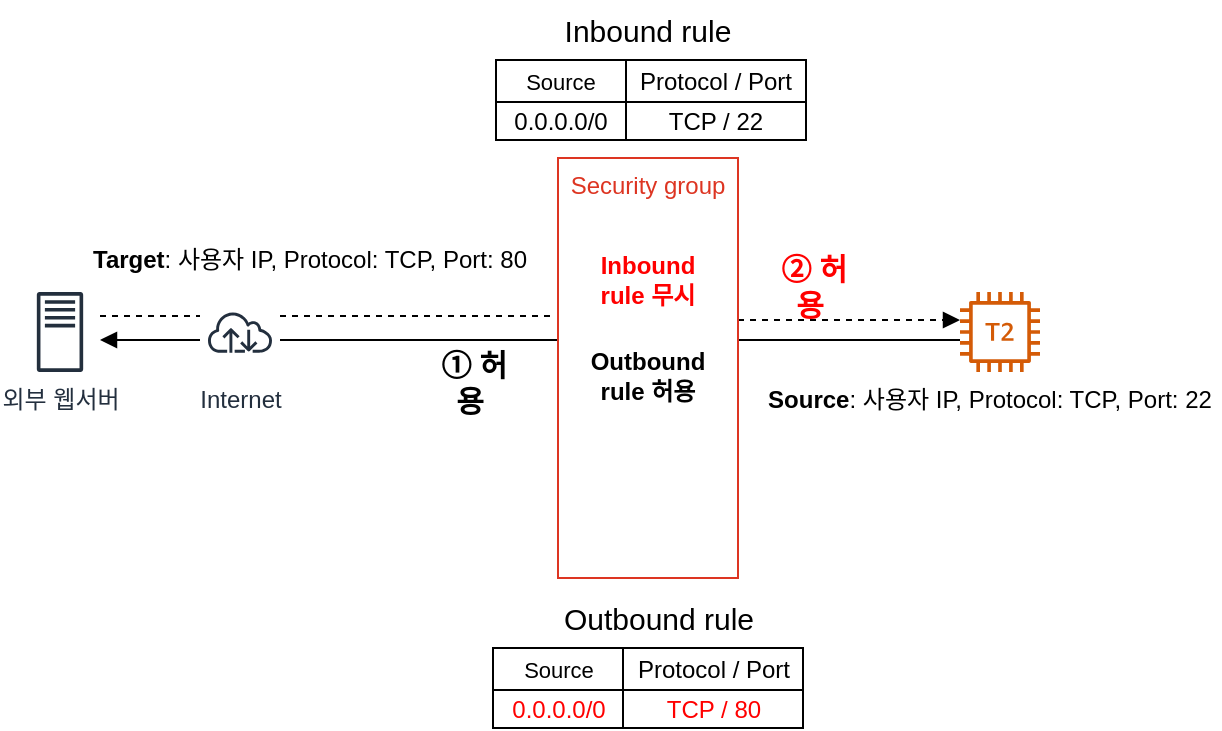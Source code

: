 <mxfile version="20.8.16" type="device"><diagram name="페이지-1" id="-DLzJYlo-71C7gW_Wc5y"><mxGraphModel dx="1114" dy="877" grid="1" gridSize="10" guides="1" tooltips="1" connect="1" arrows="1" fold="1" page="1" pageScale="1" pageWidth="827" pageHeight="1169" math="0" shadow="0"><root><mxCell id="0"/><mxCell id="1" parent="0"/><mxCell id="cS14ns8FA_Yu5pbX7tcG-1" style="edgeStyle=orthogonalEdgeStyle;rounded=0;orthogonalLoop=1;jettySize=auto;html=1;entryX=-0.022;entryY=0.424;entryDx=0;entryDy=0;entryPerimeter=0;endArrow=none;endFill=0;dashed=1;" edge="1" parent="1"><mxGeometry relative="1" as="geometry"><mxPoint x="130" y="248.04" as="sourcePoint"/><mxPoint x="357.02" y="248.04" as="targetPoint"/></mxGeometry></mxCell><mxCell id="cS14ns8FA_Yu5pbX7tcG-3" style="edgeStyle=orthogonalEdgeStyle;rounded=0;orthogonalLoop=1;jettySize=auto;html=1;endArrow=none;endFill=0;" edge="1" parent="1" source="cS14ns8FA_Yu5pbX7tcG-4" target="cS14ns8FA_Yu5pbX7tcG-7"><mxGeometry relative="1" as="geometry"><Array as="points"><mxPoint x="480" y="260"/><mxPoint x="480" y="260"/></Array></mxGeometry></mxCell><mxCell id="cS14ns8FA_Yu5pbX7tcG-4" value="" style="sketch=0;outlineConnect=0;fontColor=#232F3E;gradientColor=none;fillColor=#D45B07;strokeColor=none;dashed=0;verticalLabelPosition=bottom;verticalAlign=top;align=center;html=1;fontSize=12;fontStyle=0;aspect=fixed;pointerEvents=1;shape=mxgraph.aws4.t2_instance;" vertex="1" parent="1"><mxGeometry x="560" y="236" width="40" height="40" as="geometry"/></mxCell><mxCell id="cS14ns8FA_Yu5pbX7tcG-5" style="edgeStyle=orthogonalEdgeStyle;rounded=0;orthogonalLoop=1;jettySize=auto;html=1;endArrow=block;endFill=1;dashed=1;" edge="1" parent="1" source="cS14ns8FA_Yu5pbX7tcG-7" target="cS14ns8FA_Yu5pbX7tcG-4"><mxGeometry relative="1" as="geometry"><Array as="points"><mxPoint x="530" y="250"/><mxPoint x="530" y="250"/></Array></mxGeometry></mxCell><mxCell id="cS14ns8FA_Yu5pbX7tcG-6" style="edgeStyle=orthogonalEdgeStyle;rounded=0;orthogonalLoop=1;jettySize=auto;html=1;endArrow=block;endFill=1;" edge="1" parent="1" source="cS14ns8FA_Yu5pbX7tcG-7"><mxGeometry relative="1" as="geometry"><Array as="points"><mxPoint x="190" y="260"/><mxPoint x="190" y="260"/></Array><mxPoint x="130" y="260" as="targetPoint"/></mxGeometry></mxCell><mxCell id="cS14ns8FA_Yu5pbX7tcG-7" value="Security group" style="fillColor=none;strokeColor=#DD3522;verticalAlign=top;fontStyle=0;fontColor=#DD3522;" vertex="1" parent="1"><mxGeometry x="359" y="169" width="90" height="210" as="geometry"/></mxCell><mxCell id="cS14ns8FA_Yu5pbX7tcG-8" value="Internet" style="sketch=0;outlineConnect=0;fontColor=#232F3E;gradientColor=none;strokeColor=#232F3E;fillColor=#ffffff;dashed=0;verticalLabelPosition=bottom;verticalAlign=top;align=center;html=1;fontSize=12;fontStyle=0;aspect=fixed;shape=mxgraph.aws4.resourceIcon;resIcon=mxgraph.aws4.internet;" vertex="1" parent="1"><mxGeometry x="180" y="236" width="40" height="40" as="geometry"/></mxCell><mxCell id="cS14ns8FA_Yu5pbX7tcG-9" value="&lt;b&gt;Source&lt;/b&gt;: 사용자 IP, Protocol: TCP, Port: 22" style="text;html=1;strokeColor=none;fillColor=none;align=center;verticalAlign=middle;whiteSpace=wrap;rounded=0;" vertex="1" parent="1"><mxGeometry x="460" y="280" width="230" height="20" as="geometry"/></mxCell><mxCell id="cS14ns8FA_Yu5pbX7tcG-10" value="&lt;b&gt;Target&lt;/b&gt;: 사용자 IP, Protocol: TCP, Port: 80" style="text;html=1;strokeColor=none;fillColor=none;align=center;verticalAlign=middle;whiteSpace=wrap;rounded=0;" vertex="1" parent="1"><mxGeometry x="120" y="210" width="230" height="20" as="geometry"/></mxCell><mxCell id="cS14ns8FA_Yu5pbX7tcG-11" value="Inbound rule 무시" style="text;html=1;strokeColor=none;fillColor=none;align=center;verticalAlign=middle;whiteSpace=wrap;rounded=0;fontStyle=1;fontColor=#FF0000;" vertex="1" parent="1"><mxGeometry x="369" y="215" width="70" height="30" as="geometry"/></mxCell><mxCell id="cS14ns8FA_Yu5pbX7tcG-12" value="&amp;nbsp;① 허용" style="text;html=1;strokeColor=none;fillColor=none;align=center;verticalAlign=middle;whiteSpace=wrap;rounded=0;fontStyle=1;fontSize=15;" vertex="1" parent="1"><mxGeometry x="290" y="268" width="50" height="25" as="geometry"/></mxCell><mxCell id="cS14ns8FA_Yu5pbX7tcG-13" value="&amp;nbsp;② 허용" style="text;html=1;strokeColor=none;fillColor=none;align=center;verticalAlign=middle;whiteSpace=wrap;rounded=0;fontStyle=1;fontSize=15;fontColor=#FF0000;" vertex="1" parent="1"><mxGeometry x="460" y="220" width="50" height="25" as="geometry"/></mxCell><mxCell id="cS14ns8FA_Yu5pbX7tcG-14" value="Outbound rule 허용" style="text;html=1;strokeColor=none;fillColor=none;align=center;verticalAlign=middle;whiteSpace=wrap;rounded=0;fontStyle=1;fontColor=#000000;" vertex="1" parent="1"><mxGeometry x="369" y="263" width="70" height="30" as="geometry"/></mxCell><mxCell id="cS14ns8FA_Yu5pbX7tcG-15" value="" style="shape=table;startSize=0;container=1;collapsible=0;childLayout=tableLayout;fontSize=11;" vertex="1" parent="1"><mxGeometry x="328" y="120" width="155" height="40" as="geometry"/></mxCell><mxCell id="cS14ns8FA_Yu5pbX7tcG-16" value="" style="shape=tableRow;horizontal=0;startSize=0;swimlaneHead=0;swimlaneBody=0;strokeColor=inherit;top=0;left=0;bottom=0;right=0;collapsible=0;dropTarget=0;fillColor=none;points=[[0,0.5],[1,0.5]];portConstraint=eastwest;fontSize=11;" vertex="1" parent="cS14ns8FA_Yu5pbX7tcG-15"><mxGeometry width="155" height="21" as="geometry"/></mxCell><mxCell id="cS14ns8FA_Yu5pbX7tcG-17" value="Source" style="shape=partialRectangle;html=1;whiteSpace=wrap;connectable=0;strokeColor=inherit;overflow=hidden;fillColor=none;top=0;left=0;bottom=0;right=0;pointerEvents=1;fontSize=11;" vertex="1" parent="cS14ns8FA_Yu5pbX7tcG-16"><mxGeometry width="65" height="21" as="geometry"><mxRectangle width="65" height="21" as="alternateBounds"/></mxGeometry></mxCell><mxCell id="cS14ns8FA_Yu5pbX7tcG-18" value="Protocol / Port" style="shape=partialRectangle;html=1;whiteSpace=wrap;connectable=0;strokeColor=inherit;overflow=hidden;fillColor=none;top=0;left=0;bottom=0;right=0;pointerEvents=1;fontSize=12;" vertex="1" parent="cS14ns8FA_Yu5pbX7tcG-16"><mxGeometry x="65" width="90" height="21" as="geometry"><mxRectangle width="90" height="21" as="alternateBounds"/></mxGeometry></mxCell><mxCell id="cS14ns8FA_Yu5pbX7tcG-19" value="" style="shape=tableRow;horizontal=0;startSize=0;swimlaneHead=0;swimlaneBody=0;strokeColor=inherit;top=0;left=0;bottom=0;right=0;collapsible=0;dropTarget=0;fillColor=none;points=[[0,0.5],[1,0.5]];portConstraint=eastwest;fontSize=11;" vertex="1" parent="cS14ns8FA_Yu5pbX7tcG-15"><mxGeometry y="21" width="155" height="19" as="geometry"/></mxCell><mxCell id="cS14ns8FA_Yu5pbX7tcG-20" value="0.0.0.0/0" style="shape=partialRectangle;html=1;whiteSpace=wrap;connectable=0;strokeColor=inherit;overflow=hidden;fillColor=none;top=0;left=0;bottom=0;right=0;pointerEvents=1;fontSize=12;" vertex="1" parent="cS14ns8FA_Yu5pbX7tcG-19"><mxGeometry width="65" height="19" as="geometry"><mxRectangle width="65" height="19" as="alternateBounds"/></mxGeometry></mxCell><mxCell id="cS14ns8FA_Yu5pbX7tcG-21" value="TCP / 22" style="shape=partialRectangle;html=1;whiteSpace=wrap;connectable=0;strokeColor=inherit;overflow=hidden;fillColor=none;top=0;left=0;bottom=0;right=0;pointerEvents=1;fontSize=12;" vertex="1" parent="cS14ns8FA_Yu5pbX7tcG-19"><mxGeometry x="65" width="90" height="19" as="geometry"><mxRectangle width="90" height="19" as="alternateBounds"/></mxGeometry></mxCell><mxCell id="cS14ns8FA_Yu5pbX7tcG-22" value="Inbound rule" style="text;html=1;strokeColor=none;fillColor=none;align=center;verticalAlign=middle;whiteSpace=wrap;rounded=0;fontSize=15;" vertex="1" parent="1"><mxGeometry x="359" y="90" width="90" height="30" as="geometry"/></mxCell><mxCell id="cS14ns8FA_Yu5pbX7tcG-23" value="" style="shape=table;startSize=0;container=1;collapsible=0;childLayout=tableLayout;fontSize=11;" vertex="1" parent="1"><mxGeometry x="326.5" y="414" width="155" height="40" as="geometry"/></mxCell><mxCell id="cS14ns8FA_Yu5pbX7tcG-24" value="" style="shape=tableRow;horizontal=0;startSize=0;swimlaneHead=0;swimlaneBody=0;strokeColor=inherit;top=0;left=0;bottom=0;right=0;collapsible=0;dropTarget=0;fillColor=none;points=[[0,0.5],[1,0.5]];portConstraint=eastwest;fontSize=11;" vertex="1" parent="cS14ns8FA_Yu5pbX7tcG-23"><mxGeometry width="155" height="21" as="geometry"/></mxCell><mxCell id="cS14ns8FA_Yu5pbX7tcG-25" value="Source" style="shape=partialRectangle;html=1;whiteSpace=wrap;connectable=0;strokeColor=inherit;overflow=hidden;fillColor=none;top=0;left=0;bottom=0;right=0;pointerEvents=1;fontSize=11;" vertex="1" parent="cS14ns8FA_Yu5pbX7tcG-24"><mxGeometry width="65" height="21" as="geometry"><mxRectangle width="65" height="21" as="alternateBounds"/></mxGeometry></mxCell><mxCell id="cS14ns8FA_Yu5pbX7tcG-26" value="Protocol / Port" style="shape=partialRectangle;html=1;whiteSpace=wrap;connectable=0;strokeColor=inherit;overflow=hidden;fillColor=none;top=0;left=0;bottom=0;right=0;pointerEvents=1;fontSize=12;" vertex="1" parent="cS14ns8FA_Yu5pbX7tcG-24"><mxGeometry x="65" width="90" height="21" as="geometry"><mxRectangle width="90" height="21" as="alternateBounds"/></mxGeometry></mxCell><mxCell id="cS14ns8FA_Yu5pbX7tcG-27" value="" style="shape=tableRow;horizontal=0;startSize=0;swimlaneHead=0;swimlaneBody=0;strokeColor=inherit;top=0;left=0;bottom=0;right=0;collapsible=0;dropTarget=0;fillColor=none;points=[[0,0.5],[1,0.5]];portConstraint=eastwest;fontSize=11;" vertex="1" parent="cS14ns8FA_Yu5pbX7tcG-23"><mxGeometry y="21" width="155" height="19" as="geometry"/></mxCell><mxCell id="cS14ns8FA_Yu5pbX7tcG-28" value="0.0.0.0/0" style="shape=partialRectangle;html=1;whiteSpace=wrap;connectable=0;strokeColor=inherit;overflow=hidden;fillColor=none;top=0;left=0;bottom=0;right=0;pointerEvents=1;fontSize=12;fontColor=#FF0000;" vertex="1" parent="cS14ns8FA_Yu5pbX7tcG-27"><mxGeometry width="65" height="19" as="geometry"><mxRectangle width="65" height="19" as="alternateBounds"/></mxGeometry></mxCell><mxCell id="cS14ns8FA_Yu5pbX7tcG-29" value="TCP / 80" style="shape=partialRectangle;html=1;whiteSpace=wrap;connectable=0;strokeColor=inherit;overflow=hidden;fillColor=none;top=0;left=0;bottom=0;right=0;pointerEvents=1;fontSize=12;fontColor=#FF0000;" vertex="1" parent="cS14ns8FA_Yu5pbX7tcG-27"><mxGeometry x="65" width="90" height="19" as="geometry"><mxRectangle width="90" height="19" as="alternateBounds"/></mxGeometry></mxCell><mxCell id="cS14ns8FA_Yu5pbX7tcG-30" value="Outbound rule" style="text;html=1;strokeColor=none;fillColor=none;align=center;verticalAlign=middle;whiteSpace=wrap;rounded=0;fontSize=15;" vertex="1" parent="1"><mxGeometry x="357.5" y="384" width="102.5" height="30" as="geometry"/></mxCell><mxCell id="cS14ns8FA_Yu5pbX7tcG-32" value="외부 웹서버" style="sketch=0;outlineConnect=0;fontColor=#232F3E;gradientColor=none;fillColor=#232F3D;strokeColor=none;dashed=0;verticalLabelPosition=bottom;verticalAlign=top;align=center;html=1;fontSize=12;fontStyle=0;pointerEvents=1;shape=mxgraph.aws4.traditional_server;" vertex="1" parent="1"><mxGeometry x="90" y="236" width="40" height="40" as="geometry"/></mxCell></root></mxGraphModel></diagram></mxfile>